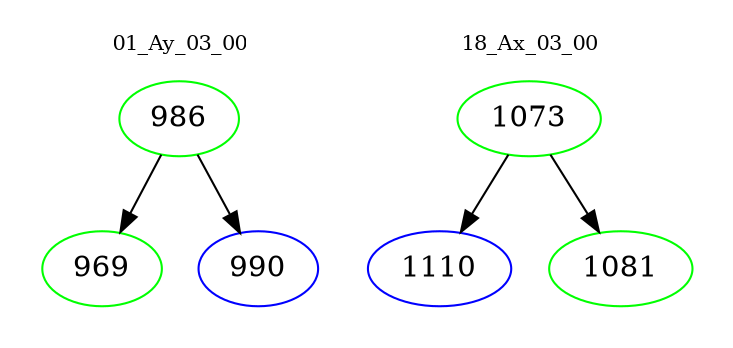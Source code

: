 digraph{
subgraph cluster_0 {
color = white
label = "01_Ay_03_00";
fontsize=10;
T0_986 [label="986", color="green"]
T0_986 -> T0_969 [color="black"]
T0_969 [label="969", color="green"]
T0_986 -> T0_990 [color="black"]
T0_990 [label="990", color="blue"]
}
subgraph cluster_1 {
color = white
label = "18_Ax_03_00";
fontsize=10;
T1_1073 [label="1073", color="green"]
T1_1073 -> T1_1110 [color="black"]
T1_1110 [label="1110", color="blue"]
T1_1073 -> T1_1081 [color="black"]
T1_1081 [label="1081", color="green"]
}
}
